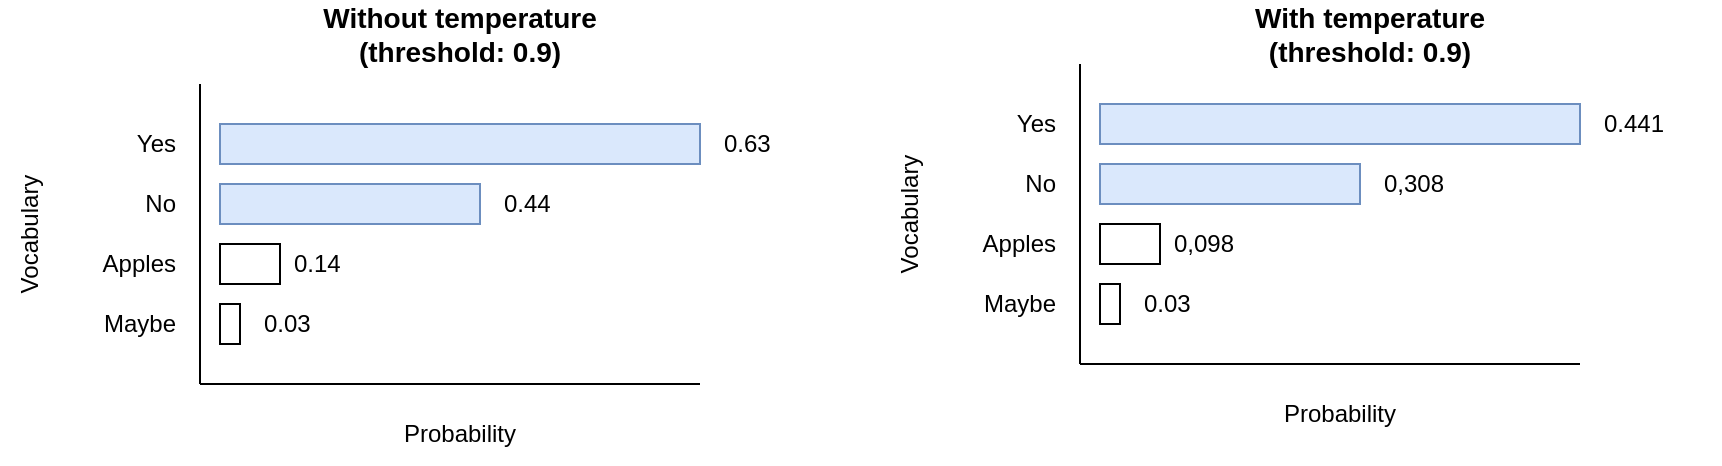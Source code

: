 <mxfile version="26.0.5">
  <diagram name="Page-1" id="W0tiebHKC03ty1QmF3nJ">
    <mxGraphModel dx="2954" dy="1187" grid="1" gridSize="10" guides="1" tooltips="1" connect="1" arrows="1" fold="1" page="1" pageScale="1" pageWidth="850" pageHeight="1100" math="0" shadow="0">
      <root>
        <mxCell id="0" />
        <mxCell id="1" parent="0" />
        <mxCell id="AFBiftZEtlwR3nyQwNe_-1" value="" style="rounded=0;whiteSpace=wrap;html=1;fillColor=#dae8fc;strokeColor=#6c8ebf;" vertex="1" parent="1">
          <mxGeometry x="280" y="160" width="240" height="20" as="geometry" />
        </mxCell>
        <mxCell id="AFBiftZEtlwR3nyQwNe_-2" value="" style="rounded=0;whiteSpace=wrap;html=1;fillColor=#dae8fc;strokeColor=#6c8ebf;" vertex="1" parent="1">
          <mxGeometry x="280" y="190" width="130" height="20" as="geometry" />
        </mxCell>
        <mxCell id="AFBiftZEtlwR3nyQwNe_-3" value="" style="rounded=0;whiteSpace=wrap;html=1;" vertex="1" parent="1">
          <mxGeometry x="280" y="220" width="30" height="20" as="geometry" />
        </mxCell>
        <mxCell id="AFBiftZEtlwR3nyQwNe_-4" value="Yes" style="text;html=1;align=right;verticalAlign=middle;whiteSpace=wrap;rounded=0;" vertex="1" parent="1">
          <mxGeometry x="200" y="160" width="60" height="20" as="geometry" />
        </mxCell>
        <mxCell id="AFBiftZEtlwR3nyQwNe_-5" value="No" style="text;html=1;align=right;verticalAlign=middle;whiteSpace=wrap;rounded=0;" vertex="1" parent="1">
          <mxGeometry x="200" y="190" width="60" height="20" as="geometry" />
        </mxCell>
        <mxCell id="AFBiftZEtlwR3nyQwNe_-6" value="Apples" style="text;html=1;align=right;verticalAlign=middle;whiteSpace=wrap;rounded=0;" vertex="1" parent="1">
          <mxGeometry x="200" y="220" width="60" height="20" as="geometry" />
        </mxCell>
        <mxCell id="AFBiftZEtlwR3nyQwNe_-7" value="0.63" style="text;html=1;align=left;verticalAlign=middle;whiteSpace=wrap;rounded=0;" vertex="1" parent="1">
          <mxGeometry x="530" y="160" width="60" height="20" as="geometry" />
        </mxCell>
        <mxCell id="AFBiftZEtlwR3nyQwNe_-8" value="0.44" style="text;html=1;align=left;verticalAlign=middle;whiteSpace=wrap;rounded=0;" vertex="1" parent="1">
          <mxGeometry x="420" y="190" width="60" height="20" as="geometry" />
        </mxCell>
        <mxCell id="AFBiftZEtlwR3nyQwNe_-9" value="0.14" style="text;html=1;align=left;verticalAlign=middle;whiteSpace=wrap;rounded=0;" vertex="1" parent="1">
          <mxGeometry x="315" y="220" width="60" height="20" as="geometry" />
        </mxCell>
        <mxCell id="AFBiftZEtlwR3nyQwNe_-10" value="" style="rounded=0;whiteSpace=wrap;html=1;" vertex="1" parent="1">
          <mxGeometry x="280" y="250" width="10" height="20" as="geometry" />
        </mxCell>
        <mxCell id="AFBiftZEtlwR3nyQwNe_-11" value="Maybe" style="text;html=1;align=right;verticalAlign=middle;whiteSpace=wrap;rounded=0;" vertex="1" parent="1">
          <mxGeometry x="200" y="250" width="60" height="20" as="geometry" />
        </mxCell>
        <mxCell id="AFBiftZEtlwR3nyQwNe_-12" value="0.03" style="text;html=1;align=left;verticalAlign=middle;whiteSpace=wrap;rounded=0;" vertex="1" parent="1">
          <mxGeometry x="300" y="250" width="60" height="20" as="geometry" />
        </mxCell>
        <mxCell id="AFBiftZEtlwR3nyQwNe_-13" value="" style="endArrow=none;html=1;rounded=0;" edge="1" parent="1">
          <mxGeometry width="50" height="50" relative="1" as="geometry">
            <mxPoint x="270" y="290" as="sourcePoint" />
            <mxPoint x="520" y="290" as="targetPoint" />
          </mxGeometry>
        </mxCell>
        <mxCell id="AFBiftZEtlwR3nyQwNe_-14" value="Probability" style="text;html=1;align=center;verticalAlign=middle;whiteSpace=wrap;rounded=0;" vertex="1" parent="1">
          <mxGeometry x="370" y="300" width="60" height="30" as="geometry" />
        </mxCell>
        <mxCell id="AFBiftZEtlwR3nyQwNe_-19" value="" style="endArrow=none;html=1;rounded=0;" edge="1" parent="1">
          <mxGeometry width="50" height="50" relative="1" as="geometry">
            <mxPoint x="270" y="290" as="sourcePoint" />
            <mxPoint x="270" y="140" as="targetPoint" />
          </mxGeometry>
        </mxCell>
        <mxCell id="AFBiftZEtlwR3nyQwNe_-20" value="Vocabulary" style="text;html=1;align=center;verticalAlign=middle;whiteSpace=wrap;rounded=0;rotation=-90;" vertex="1" parent="1">
          <mxGeometry x="150" y="200" width="70" height="30" as="geometry" />
        </mxCell>
        <mxCell id="AFBiftZEtlwR3nyQwNe_-21" value="" style="rounded=0;whiteSpace=wrap;html=1;fillColor=#dae8fc;strokeColor=#6c8ebf;" vertex="1" parent="1">
          <mxGeometry x="720" y="150" width="240" height="20" as="geometry" />
        </mxCell>
        <mxCell id="AFBiftZEtlwR3nyQwNe_-22" value="" style="rounded=0;whiteSpace=wrap;html=1;fillColor=#dae8fc;strokeColor=#6c8ebf;" vertex="1" parent="1">
          <mxGeometry x="720" y="180" width="130" height="20" as="geometry" />
        </mxCell>
        <mxCell id="AFBiftZEtlwR3nyQwNe_-23" value="" style="rounded=0;whiteSpace=wrap;html=1;" vertex="1" parent="1">
          <mxGeometry x="720" y="210" width="30" height="20" as="geometry" />
        </mxCell>
        <mxCell id="AFBiftZEtlwR3nyQwNe_-24" value="Yes" style="text;html=1;align=right;verticalAlign=middle;whiteSpace=wrap;rounded=0;" vertex="1" parent="1">
          <mxGeometry x="640" y="150" width="60" height="20" as="geometry" />
        </mxCell>
        <mxCell id="AFBiftZEtlwR3nyQwNe_-25" value="No" style="text;html=1;align=right;verticalAlign=middle;whiteSpace=wrap;rounded=0;" vertex="1" parent="1">
          <mxGeometry x="640" y="180" width="60" height="20" as="geometry" />
        </mxCell>
        <mxCell id="AFBiftZEtlwR3nyQwNe_-26" value="Apples" style="text;html=1;align=right;verticalAlign=middle;whiteSpace=wrap;rounded=0;" vertex="1" parent="1">
          <mxGeometry x="640" y="210" width="60" height="20" as="geometry" />
        </mxCell>
        <mxCell id="AFBiftZEtlwR3nyQwNe_-27" value="0.441" style="text;html=1;align=left;verticalAlign=middle;whiteSpace=wrap;rounded=0;" vertex="1" parent="1">
          <mxGeometry x="970" y="150" width="60" height="20" as="geometry" />
        </mxCell>
        <mxCell id="AFBiftZEtlwR3nyQwNe_-28" value="0,308" style="text;html=1;align=left;verticalAlign=middle;whiteSpace=wrap;rounded=0;" vertex="1" parent="1">
          <mxGeometry x="860" y="180" width="60" height="20" as="geometry" />
        </mxCell>
        <mxCell id="AFBiftZEtlwR3nyQwNe_-29" value="0,098" style="text;html=1;align=left;verticalAlign=middle;whiteSpace=wrap;rounded=0;" vertex="1" parent="1">
          <mxGeometry x="755" y="210" width="60" height="20" as="geometry" />
        </mxCell>
        <mxCell id="AFBiftZEtlwR3nyQwNe_-30" value="" style="rounded=0;whiteSpace=wrap;html=1;" vertex="1" parent="1">
          <mxGeometry x="720" y="240" width="10" height="20" as="geometry" />
        </mxCell>
        <mxCell id="AFBiftZEtlwR3nyQwNe_-31" value="Maybe" style="text;html=1;align=right;verticalAlign=middle;whiteSpace=wrap;rounded=0;" vertex="1" parent="1">
          <mxGeometry x="640" y="240" width="60" height="20" as="geometry" />
        </mxCell>
        <mxCell id="AFBiftZEtlwR3nyQwNe_-32" value="0.03" style="text;html=1;align=left;verticalAlign=middle;whiteSpace=wrap;rounded=0;" vertex="1" parent="1">
          <mxGeometry x="740" y="240" width="60" height="20" as="geometry" />
        </mxCell>
        <mxCell id="AFBiftZEtlwR3nyQwNe_-33" value="" style="endArrow=none;html=1;rounded=0;" edge="1" parent="1">
          <mxGeometry width="50" height="50" relative="1" as="geometry">
            <mxPoint x="710" y="280" as="sourcePoint" />
            <mxPoint x="960" y="280" as="targetPoint" />
          </mxGeometry>
        </mxCell>
        <mxCell id="AFBiftZEtlwR3nyQwNe_-34" value="Probability" style="text;html=1;align=center;verticalAlign=middle;whiteSpace=wrap;rounded=0;" vertex="1" parent="1">
          <mxGeometry x="810" y="290" width="60" height="30" as="geometry" />
        </mxCell>
        <mxCell id="AFBiftZEtlwR3nyQwNe_-35" value="" style="endArrow=none;html=1;rounded=0;" edge="1" parent="1">
          <mxGeometry width="50" height="50" relative="1" as="geometry">
            <mxPoint x="710" y="280" as="sourcePoint" />
            <mxPoint x="710" y="130" as="targetPoint" />
          </mxGeometry>
        </mxCell>
        <mxCell id="AFBiftZEtlwR3nyQwNe_-36" value="Vocabulary" style="text;html=1;align=center;verticalAlign=middle;whiteSpace=wrap;rounded=0;rotation=-90;" vertex="1" parent="1">
          <mxGeometry x="590" y="190" width="70" height="30" as="geometry" />
        </mxCell>
        <mxCell id="AFBiftZEtlwR3nyQwNe_-37" value="Without temperature (threshold: 0.9)" style="text;html=1;align=center;verticalAlign=middle;whiteSpace=wrap;rounded=0;fontStyle=1;fontSize=14;" vertex="1" parent="1">
          <mxGeometry x="325" y="100" width="150" height="30" as="geometry" />
        </mxCell>
        <mxCell id="AFBiftZEtlwR3nyQwNe_-38" value="With temperature&lt;div&gt;(threshold: 0.9)&lt;/div&gt;" style="text;html=1;align=center;verticalAlign=middle;whiteSpace=wrap;rounded=0;fontStyle=1;fontSize=14;" vertex="1" parent="1">
          <mxGeometry x="780" y="100" width="150" height="30" as="geometry" />
        </mxCell>
      </root>
    </mxGraphModel>
  </diagram>
</mxfile>
